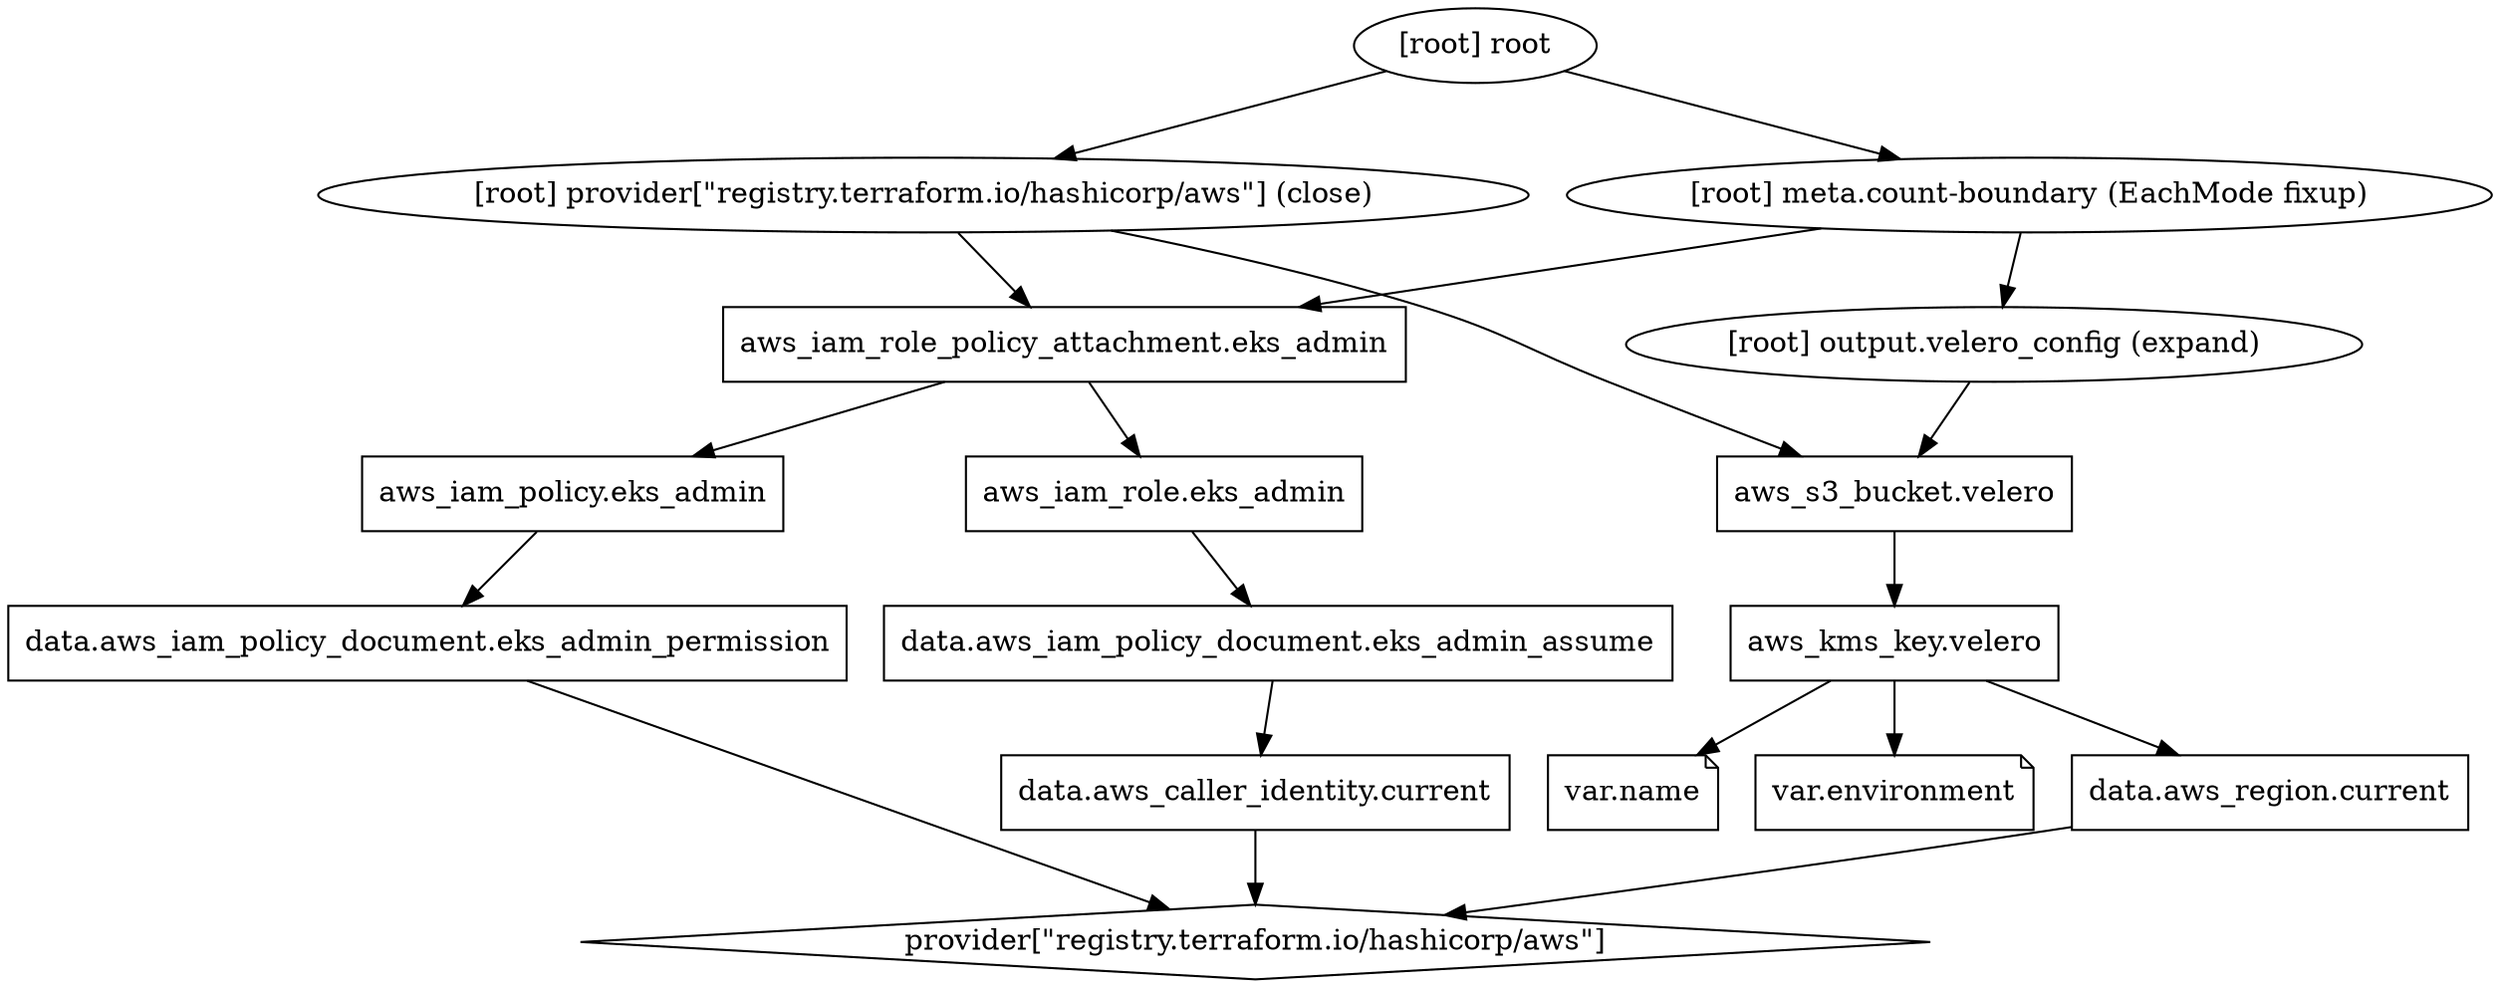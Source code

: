 digraph {
	compound = "true"
	newrank = "true"
	subgraph "root" {
		"[root] aws_iam_policy.eks_admin (expand)" [label = "aws_iam_policy.eks_admin", shape = "box"]
		"[root] aws_iam_role.eks_admin (expand)" [label = "aws_iam_role.eks_admin", shape = "box"]
		"[root] aws_iam_role_policy_attachment.eks_admin (expand)" [label = "aws_iam_role_policy_attachment.eks_admin", shape = "box"]
		"[root] aws_kms_key.velero (expand)" [label = "aws_kms_key.velero", shape = "box"]
		"[root] aws_s3_bucket.velero (expand)" [label = "aws_s3_bucket.velero", shape = "box"]
		"[root] data.aws_caller_identity.current (expand)" [label = "data.aws_caller_identity.current", shape = "box"]
		"[root] data.aws_iam_policy_document.eks_admin_assume (expand)" [label = "data.aws_iam_policy_document.eks_admin_assume", shape = "box"]
		"[root] data.aws_iam_policy_document.eks_admin_permission (expand)" [label = "data.aws_iam_policy_document.eks_admin_permission", shape = "box"]
		"[root] data.aws_region.current (expand)" [label = "data.aws_region.current", shape = "box"]
		"[root] provider[\"registry.terraform.io/hashicorp/aws\"]" [label = "provider[\"registry.terraform.io/hashicorp/aws\"]", shape = "diamond"]
		"[root] var.environment" [label = "var.environment", shape = "note"]
		"[root] var.name" [label = "var.name", shape = "note"]
		"[root] aws_iam_policy.eks_admin (expand)" -> "[root] data.aws_iam_policy_document.eks_admin_permission (expand)"
		"[root] aws_iam_role.eks_admin (expand)" -> "[root] data.aws_iam_policy_document.eks_admin_assume (expand)"
		"[root] aws_iam_role_policy_attachment.eks_admin (expand)" -> "[root] aws_iam_policy.eks_admin (expand)"
		"[root] aws_iam_role_policy_attachment.eks_admin (expand)" -> "[root] aws_iam_role.eks_admin (expand)"
		"[root] aws_kms_key.velero (expand)" -> "[root] data.aws_region.current (expand)"
		"[root] aws_kms_key.velero (expand)" -> "[root] var.environment"
		"[root] aws_kms_key.velero (expand)" -> "[root] var.name"
		"[root] aws_s3_bucket.velero (expand)" -> "[root] aws_kms_key.velero (expand)"
		"[root] data.aws_caller_identity.current (expand)" -> "[root] provider[\"registry.terraform.io/hashicorp/aws\"]"
		"[root] data.aws_iam_policy_document.eks_admin_assume (expand)" -> "[root] data.aws_caller_identity.current (expand)"
		"[root] data.aws_iam_policy_document.eks_admin_permission (expand)" -> "[root] provider[\"registry.terraform.io/hashicorp/aws\"]"
		"[root] data.aws_region.current (expand)" -> "[root] provider[\"registry.terraform.io/hashicorp/aws\"]"
		"[root] meta.count-boundary (EachMode fixup)" -> "[root] aws_iam_role_policy_attachment.eks_admin (expand)"
		"[root] meta.count-boundary (EachMode fixup)" -> "[root] output.velero_config (expand)"
		"[root] output.velero_config (expand)" -> "[root] aws_s3_bucket.velero (expand)"
		"[root] provider[\"registry.terraform.io/hashicorp/aws\"] (close)" -> "[root] aws_iam_role_policy_attachment.eks_admin (expand)"
		"[root] provider[\"registry.terraform.io/hashicorp/aws\"] (close)" -> "[root] aws_s3_bucket.velero (expand)"
		"[root] root" -> "[root] meta.count-boundary (EachMode fixup)"
		"[root] root" -> "[root] provider[\"registry.terraform.io/hashicorp/aws\"] (close)"
	}
}

